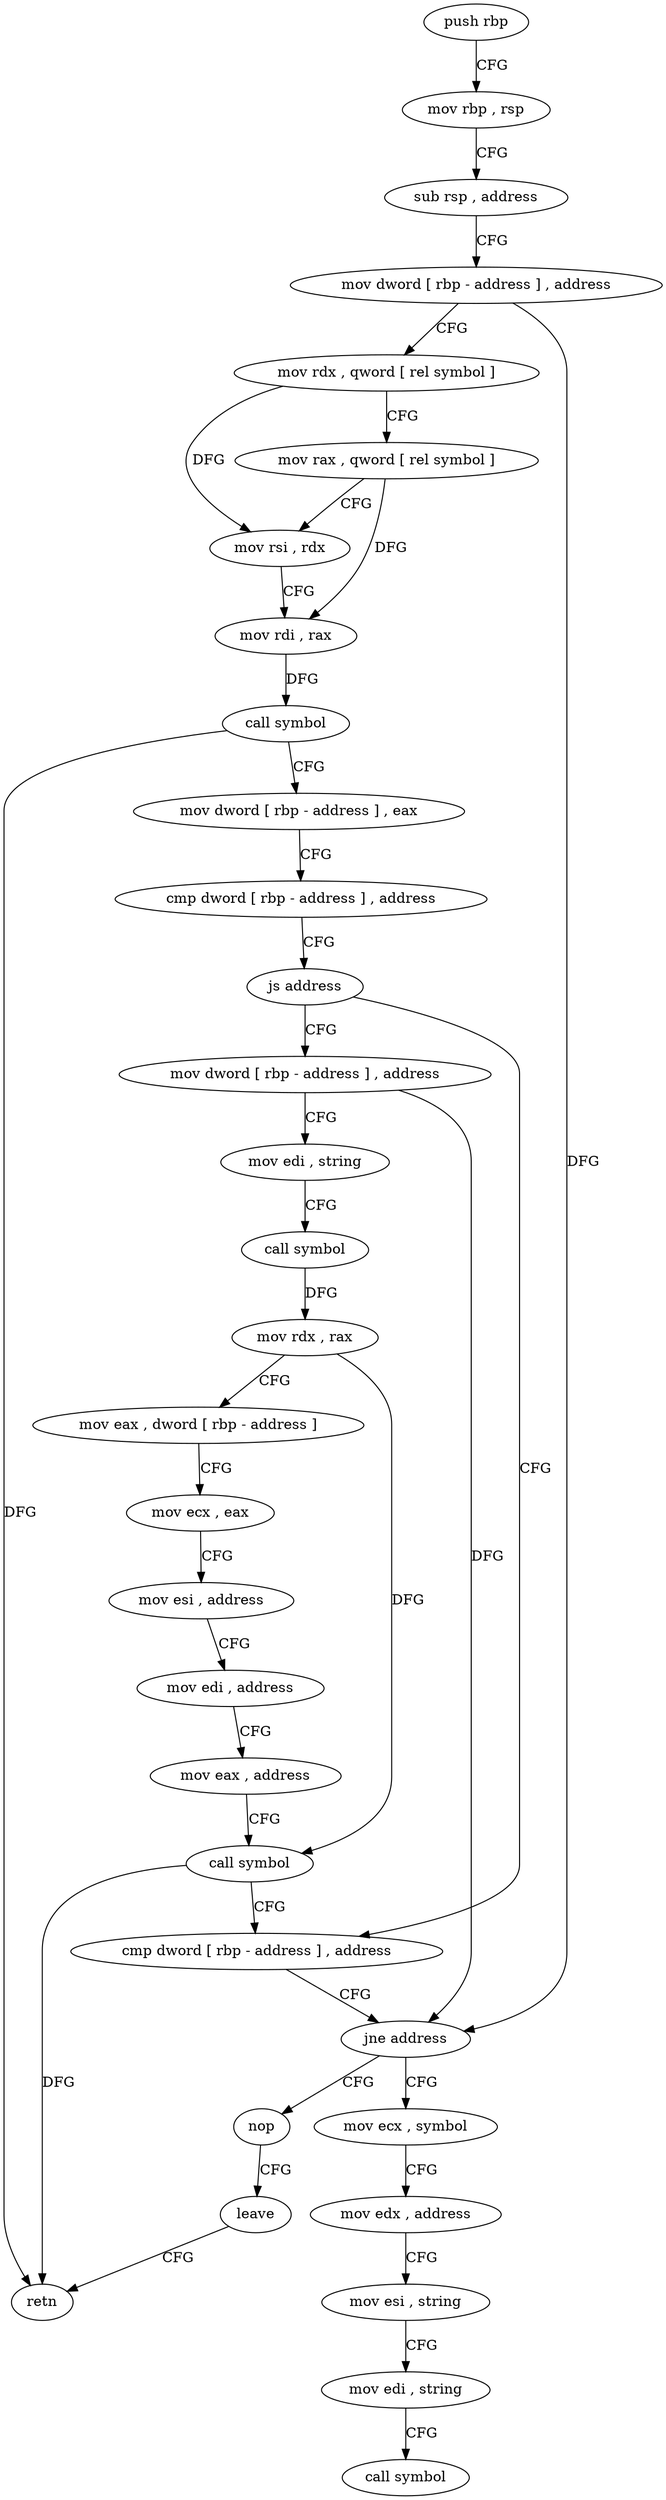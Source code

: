 digraph "func" {
"4281822" [label = "push rbp" ]
"4281823" [label = "mov rbp , rsp" ]
"4281826" [label = "sub rsp , address" ]
"4281830" [label = "mov dword [ rbp - address ] , address" ]
"4281837" [label = "mov rdx , qword [ rel symbol ]" ]
"4281844" [label = "mov rax , qword [ rel symbol ]" ]
"4281851" [label = "mov rsi , rdx" ]
"4281854" [label = "mov rdi , rax" ]
"4281857" [label = "call symbol" ]
"4281862" [label = "mov dword [ rbp - address ] , eax" ]
"4281865" [label = "cmp dword [ rbp - address ] , address" ]
"4281869" [label = "js address" ]
"4281916" [label = "cmp dword [ rbp - address ] , address" ]
"4281871" [label = "mov dword [ rbp - address ] , address" ]
"4281920" [label = "jne address" ]
"4281947" [label = "nop" ]
"4281922" [label = "mov ecx , symbol" ]
"4281878" [label = "mov edi , string" ]
"4281883" [label = "call symbol" ]
"4281888" [label = "mov rdx , rax" ]
"4281891" [label = "mov eax , dword [ rbp - address ]" ]
"4281894" [label = "mov ecx , eax" ]
"4281896" [label = "mov esi , address" ]
"4281901" [label = "mov edi , address" ]
"4281906" [label = "mov eax , address" ]
"4281911" [label = "call symbol" ]
"4281948" [label = "leave" ]
"4281949" [label = "retn" ]
"4281927" [label = "mov edx , address" ]
"4281932" [label = "mov esi , string" ]
"4281937" [label = "mov edi , string" ]
"4281942" [label = "call symbol" ]
"4281822" -> "4281823" [ label = "CFG" ]
"4281823" -> "4281826" [ label = "CFG" ]
"4281826" -> "4281830" [ label = "CFG" ]
"4281830" -> "4281837" [ label = "CFG" ]
"4281830" -> "4281920" [ label = "DFG" ]
"4281837" -> "4281844" [ label = "CFG" ]
"4281837" -> "4281851" [ label = "DFG" ]
"4281844" -> "4281851" [ label = "CFG" ]
"4281844" -> "4281854" [ label = "DFG" ]
"4281851" -> "4281854" [ label = "CFG" ]
"4281854" -> "4281857" [ label = "DFG" ]
"4281857" -> "4281862" [ label = "CFG" ]
"4281857" -> "4281949" [ label = "DFG" ]
"4281862" -> "4281865" [ label = "CFG" ]
"4281865" -> "4281869" [ label = "CFG" ]
"4281869" -> "4281916" [ label = "CFG" ]
"4281869" -> "4281871" [ label = "CFG" ]
"4281916" -> "4281920" [ label = "CFG" ]
"4281871" -> "4281878" [ label = "CFG" ]
"4281871" -> "4281920" [ label = "DFG" ]
"4281920" -> "4281947" [ label = "CFG" ]
"4281920" -> "4281922" [ label = "CFG" ]
"4281947" -> "4281948" [ label = "CFG" ]
"4281922" -> "4281927" [ label = "CFG" ]
"4281878" -> "4281883" [ label = "CFG" ]
"4281883" -> "4281888" [ label = "DFG" ]
"4281888" -> "4281891" [ label = "CFG" ]
"4281888" -> "4281911" [ label = "DFG" ]
"4281891" -> "4281894" [ label = "CFG" ]
"4281894" -> "4281896" [ label = "CFG" ]
"4281896" -> "4281901" [ label = "CFG" ]
"4281901" -> "4281906" [ label = "CFG" ]
"4281906" -> "4281911" [ label = "CFG" ]
"4281911" -> "4281916" [ label = "CFG" ]
"4281911" -> "4281949" [ label = "DFG" ]
"4281948" -> "4281949" [ label = "CFG" ]
"4281927" -> "4281932" [ label = "CFG" ]
"4281932" -> "4281937" [ label = "CFG" ]
"4281937" -> "4281942" [ label = "CFG" ]
}
